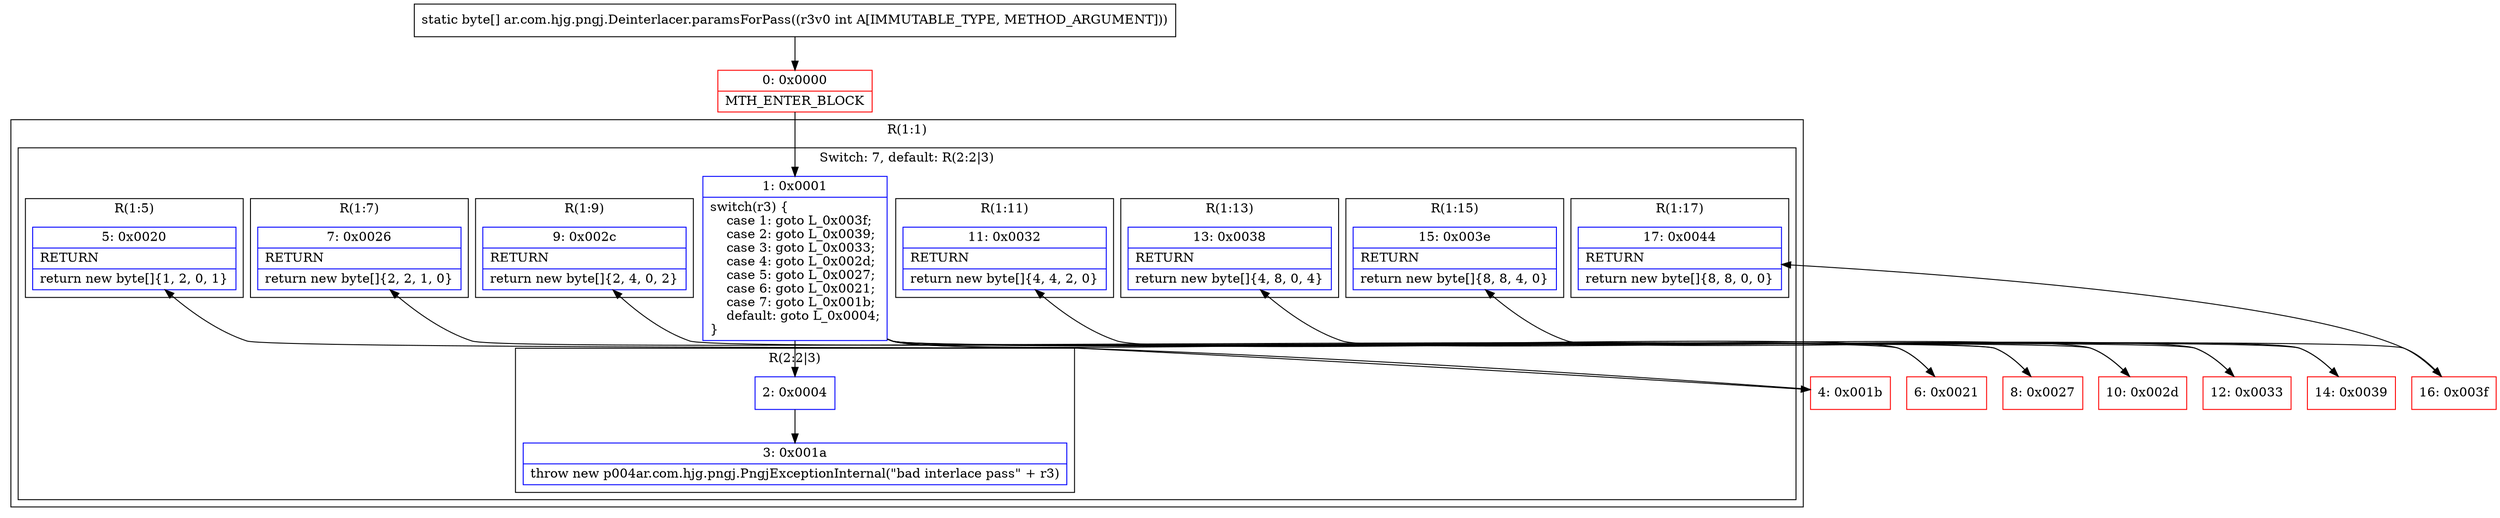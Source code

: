 digraph "CFG forar.com.hjg.pngj.Deinterlacer.paramsForPass(I)[B" {
subgraph cluster_Region_466809395 {
label = "R(1:1)";
node [shape=record,color=blue];
subgraph cluster_SwitchRegion_1165459933 {
label = "Switch: 7, default: R(2:2|3)";
node [shape=record,color=blue];
Node_1 [shape=record,label="{1\:\ 0x0001|switch(r3) \{\l    case 1: goto L_0x003f;\l    case 2: goto L_0x0039;\l    case 3: goto L_0x0033;\l    case 4: goto L_0x002d;\l    case 5: goto L_0x0027;\l    case 6: goto L_0x0021;\l    case 7: goto L_0x001b;\l    default: goto L_0x0004;\l\}\l}"];
subgraph cluster_Region_274395658 {
label = "R(1:17)";
node [shape=record,color=blue];
Node_17 [shape=record,label="{17\:\ 0x0044|RETURN\l|return new byte[]\{8, 8, 0, 0\}\l}"];
}
subgraph cluster_Region_2144282467 {
label = "R(1:15)";
node [shape=record,color=blue];
Node_15 [shape=record,label="{15\:\ 0x003e|RETURN\l|return new byte[]\{8, 8, 4, 0\}\l}"];
}
subgraph cluster_Region_1937772995 {
label = "R(1:13)";
node [shape=record,color=blue];
Node_13 [shape=record,label="{13\:\ 0x0038|RETURN\l|return new byte[]\{4, 8, 0, 4\}\l}"];
}
subgraph cluster_Region_167780103 {
label = "R(1:11)";
node [shape=record,color=blue];
Node_11 [shape=record,label="{11\:\ 0x0032|RETURN\l|return new byte[]\{4, 4, 2, 0\}\l}"];
}
subgraph cluster_Region_1292728047 {
label = "R(1:9)";
node [shape=record,color=blue];
Node_9 [shape=record,label="{9\:\ 0x002c|RETURN\l|return new byte[]\{2, 4, 0, 2\}\l}"];
}
subgraph cluster_Region_1266656274 {
label = "R(1:7)";
node [shape=record,color=blue];
Node_7 [shape=record,label="{7\:\ 0x0026|RETURN\l|return new byte[]\{2, 2, 1, 0\}\l}"];
}
subgraph cluster_Region_948087479 {
label = "R(1:5)";
node [shape=record,color=blue];
Node_5 [shape=record,label="{5\:\ 0x0020|RETURN\l|return new byte[]\{1, 2, 0, 1\}\l}"];
}
subgraph cluster_Region_846226055 {
label = "R(2:2|3)";
node [shape=record,color=blue];
Node_2 [shape=record,label="{2\:\ 0x0004}"];
Node_3 [shape=record,label="{3\:\ 0x001a|throw new p004ar.com.hjg.pngj.PngjExceptionInternal(\"bad interlace pass\" + r3)\l}"];
}
}
}
Node_0 [shape=record,color=red,label="{0\:\ 0x0000|MTH_ENTER_BLOCK\l}"];
Node_4 [shape=record,color=red,label="{4\:\ 0x001b}"];
Node_6 [shape=record,color=red,label="{6\:\ 0x0021}"];
Node_8 [shape=record,color=red,label="{8\:\ 0x0027}"];
Node_10 [shape=record,color=red,label="{10\:\ 0x002d}"];
Node_12 [shape=record,color=red,label="{12\:\ 0x0033}"];
Node_14 [shape=record,color=red,label="{14\:\ 0x0039}"];
Node_16 [shape=record,color=red,label="{16\:\ 0x003f}"];
MethodNode[shape=record,label="{static byte[] ar.com.hjg.pngj.Deinterlacer.paramsForPass((r3v0 int A[IMMUTABLE_TYPE, METHOD_ARGUMENT])) }"];
MethodNode -> Node_0;
Node_1 -> Node_2;
Node_1 -> Node_4;
Node_1 -> Node_6;
Node_1 -> Node_8;
Node_1 -> Node_10;
Node_1 -> Node_12;
Node_1 -> Node_14;
Node_1 -> Node_16;
Node_2 -> Node_3;
Node_0 -> Node_1;
Node_4 -> Node_5;
Node_6 -> Node_7;
Node_8 -> Node_9;
Node_10 -> Node_11;
Node_12 -> Node_13;
Node_14 -> Node_15;
Node_16 -> Node_17;
}

